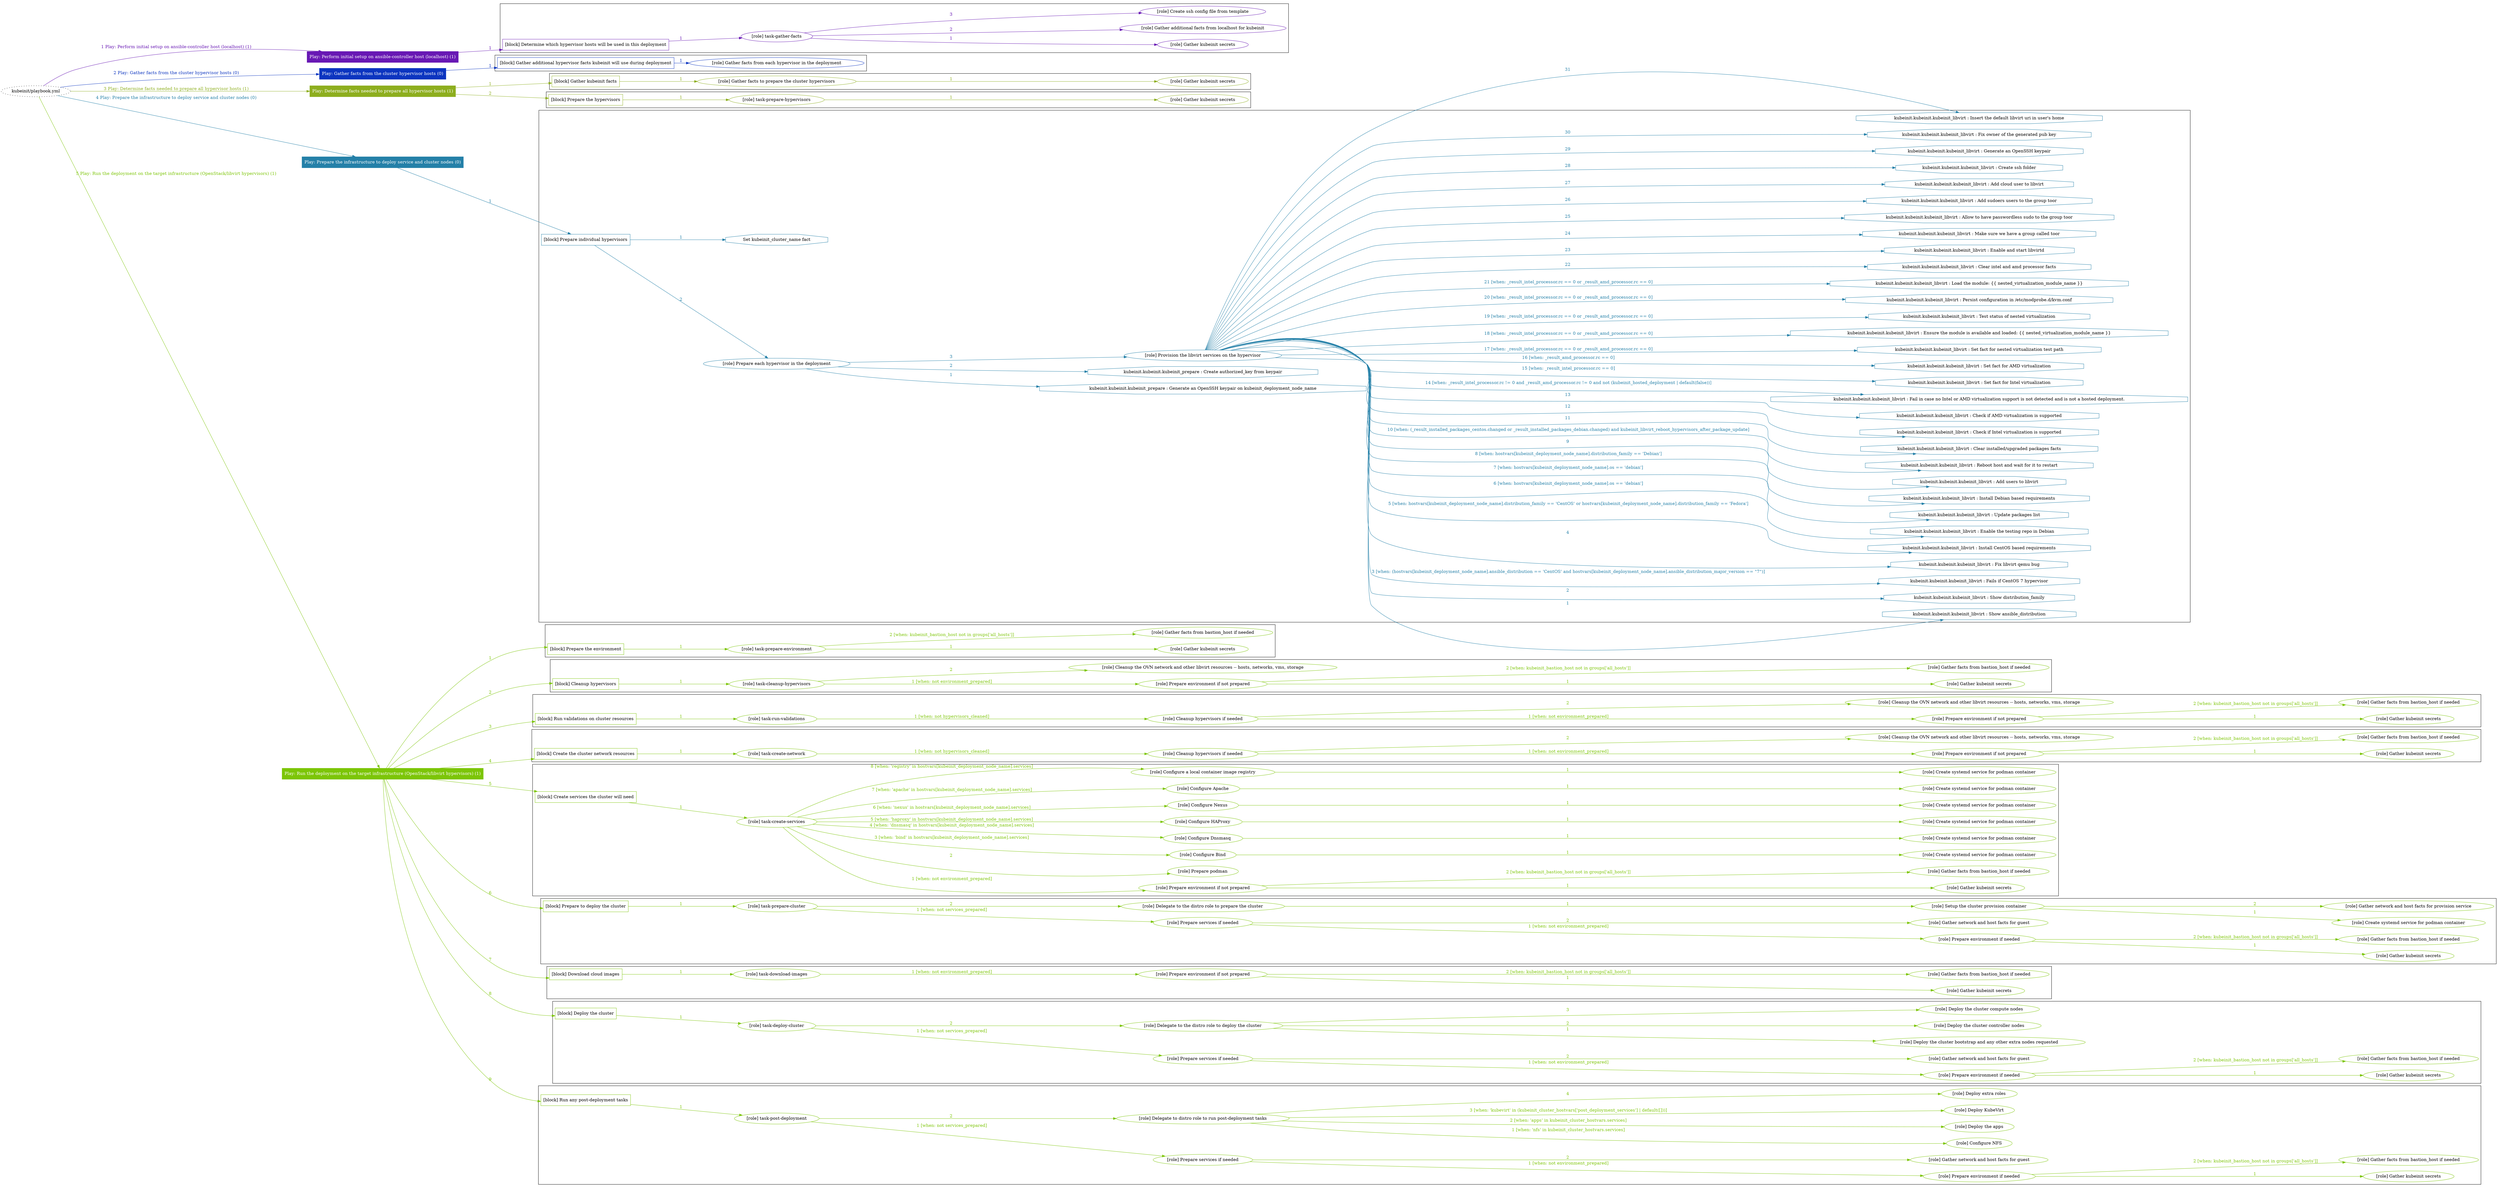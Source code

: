 digraph {
	graph [concentrate=true ordering=in rankdir=LR ratio=fill]
	edge [esep=5 sep=10]
	"kubeinit/playbook.yml" [URL="/home/runner/work/kubeinit/kubeinit/kubeinit/playbook.yml" id=playbook_270dbe91 style=dotted]
	"kubeinit/playbook.yml" -> play_53733803 [label="1 Play: Perform initial setup on ansible-controller host (localhost) (1)" color="#6818b4" fontcolor="#6818b4" id=edge_play_53733803 labeltooltip="1 Play: Perform initial setup on ansible-controller host (localhost) (1)" tooltip="1 Play: Perform initial setup on ansible-controller host (localhost) (1)"]
	subgraph "Play: Perform initial setup on ansible-controller host (localhost) (1)" {
		play_53733803 [label="Play: Perform initial setup on ansible-controller host (localhost) (1)" URL="/home/runner/work/kubeinit/kubeinit/kubeinit/playbook.yml" color="#6818b4" fontcolor="#ffffff" id=play_53733803 shape=box style=filled tooltip=localhost]
		play_53733803 -> block_510a9b8c [label=1 color="#6818b4" fontcolor="#6818b4" id=edge_block_510a9b8c labeltooltip=1 tooltip=1]
		subgraph cluster_block_510a9b8c {
			block_510a9b8c [label="[block] Determine which hypervisor hosts will be used in this deployment" URL="/home/runner/work/kubeinit/kubeinit/kubeinit/playbook.yml" color="#6818b4" id=block_510a9b8c labeltooltip="Determine which hypervisor hosts will be used in this deployment" shape=box tooltip="Determine which hypervisor hosts will be used in this deployment"]
			block_510a9b8c -> role_b8337a68 [label="1 " color="#6818b4" fontcolor="#6818b4" id=edge_role_b8337a68 labeltooltip="1 " tooltip="1 "]
			subgraph "task-gather-facts" {
				role_b8337a68 [label="[role] task-gather-facts" URL="/home/runner/work/kubeinit/kubeinit/kubeinit/playbook.yml" color="#6818b4" id=role_b8337a68 tooltip="task-gather-facts"]
				role_b8337a68 -> role_6dd10eb2 [label="1 " color="#6818b4" fontcolor="#6818b4" id=edge_role_6dd10eb2 labeltooltip="1 " tooltip="1 "]
				subgraph "Gather kubeinit secrets" {
					role_6dd10eb2 [label="[role] Gather kubeinit secrets" URL="/home/runner/.ansible/collections/ansible_collections/kubeinit/kubeinit/roles/kubeinit_prepare/tasks/build_hypervisors_group.yml" color="#6818b4" id=role_6dd10eb2 tooltip="Gather kubeinit secrets"]
				}
				role_b8337a68 -> role_62ca4089 [label="2 " color="#6818b4" fontcolor="#6818b4" id=edge_role_62ca4089 labeltooltip="2 " tooltip="2 "]
				subgraph "Gather additional facts from localhost for kubeinit" {
					role_62ca4089 [label="[role] Gather additional facts from localhost for kubeinit" URL="/home/runner/.ansible/collections/ansible_collections/kubeinit/kubeinit/roles/kubeinit_prepare/tasks/build_hypervisors_group.yml" color="#6818b4" id=role_62ca4089 tooltip="Gather additional facts from localhost for kubeinit"]
				}
				role_b8337a68 -> role_42579622 [label="3 " color="#6818b4" fontcolor="#6818b4" id=edge_role_42579622 labeltooltip="3 " tooltip="3 "]
				subgraph "Create ssh config file from template" {
					role_42579622 [label="[role] Create ssh config file from template" URL="/home/runner/.ansible/collections/ansible_collections/kubeinit/kubeinit/roles/kubeinit_prepare/tasks/build_hypervisors_group.yml" color="#6818b4" id=role_42579622 tooltip="Create ssh config file from template"]
				}
			}
		}
	}
	"kubeinit/playbook.yml" -> play_ef3ef5d7 [label="2 Play: Gather facts from the cluster hypervisor hosts (0)" color="#0c35c0" fontcolor="#0c35c0" id=edge_play_ef3ef5d7 labeltooltip="2 Play: Gather facts from the cluster hypervisor hosts (0)" tooltip="2 Play: Gather facts from the cluster hypervisor hosts (0)"]
	subgraph "Play: Gather facts from the cluster hypervisor hosts (0)" {
		play_ef3ef5d7 [label="Play: Gather facts from the cluster hypervisor hosts (0)" URL="/home/runner/work/kubeinit/kubeinit/kubeinit/playbook.yml" color="#0c35c0" fontcolor="#ffffff" id=play_ef3ef5d7 shape=box style=filled tooltip="Play: Gather facts from the cluster hypervisor hosts (0)"]
		play_ef3ef5d7 -> block_7d5a4b9c [label=1 color="#0c35c0" fontcolor="#0c35c0" id=edge_block_7d5a4b9c labeltooltip=1 tooltip=1]
		subgraph cluster_block_7d5a4b9c {
			block_7d5a4b9c [label="[block] Gather additional hypervisor facts kubeinit will use during deployment" URL="/home/runner/work/kubeinit/kubeinit/kubeinit/playbook.yml" color="#0c35c0" id=block_7d5a4b9c labeltooltip="Gather additional hypervisor facts kubeinit will use during deployment" shape=box tooltip="Gather additional hypervisor facts kubeinit will use during deployment"]
			block_7d5a4b9c -> role_c164f905 [label="1 " color="#0c35c0" fontcolor="#0c35c0" id=edge_role_c164f905 labeltooltip="1 " tooltip="1 "]
			subgraph "Gather facts from each hypervisor in the deployment" {
				role_c164f905 [label="[role] Gather facts from each hypervisor in the deployment" URL="/home/runner/work/kubeinit/kubeinit/kubeinit/playbook.yml" color="#0c35c0" id=role_c164f905 tooltip="Gather facts from each hypervisor in the deployment"]
			}
		}
	}
	"kubeinit/playbook.yml" -> play_8afd46bd [label="3 Play: Determine facts needed to prepare all hypervisor hosts (1)" color="#8dae1e" fontcolor="#8dae1e" id=edge_play_8afd46bd labeltooltip="3 Play: Determine facts needed to prepare all hypervisor hosts (1)" tooltip="3 Play: Determine facts needed to prepare all hypervisor hosts (1)"]
	subgraph "Play: Determine facts needed to prepare all hypervisor hosts (1)" {
		play_8afd46bd [label="Play: Determine facts needed to prepare all hypervisor hosts (1)" URL="/home/runner/work/kubeinit/kubeinit/kubeinit/playbook.yml" color="#8dae1e" fontcolor="#ffffff" id=play_8afd46bd shape=box style=filled tooltip=localhost]
		play_8afd46bd -> block_7ff2bb78 [label=1 color="#8dae1e" fontcolor="#8dae1e" id=edge_block_7ff2bb78 labeltooltip=1 tooltip=1]
		subgraph cluster_block_7ff2bb78 {
			block_7ff2bb78 [label="[block] Gather kubeinit facts" URL="/home/runner/work/kubeinit/kubeinit/kubeinit/playbook.yml" color="#8dae1e" id=block_7ff2bb78 labeltooltip="Gather kubeinit facts" shape=box tooltip="Gather kubeinit facts"]
			block_7ff2bb78 -> role_d331d6b3 [label="1 " color="#8dae1e" fontcolor="#8dae1e" id=edge_role_d331d6b3 labeltooltip="1 " tooltip="1 "]
			subgraph "Gather facts to prepare the cluster hypervisors" {
				role_d331d6b3 [label="[role] Gather facts to prepare the cluster hypervisors" URL="/home/runner/work/kubeinit/kubeinit/kubeinit/playbook.yml" color="#8dae1e" id=role_d331d6b3 tooltip="Gather facts to prepare the cluster hypervisors"]
				role_d331d6b3 -> role_52c9fbf6 [label="1 " color="#8dae1e" fontcolor="#8dae1e" id=edge_role_52c9fbf6 labeltooltip="1 " tooltip="1 "]
				subgraph "Gather kubeinit secrets" {
					role_52c9fbf6 [label="[role] Gather kubeinit secrets" URL="/home/runner/.ansible/collections/ansible_collections/kubeinit/kubeinit/roles/kubeinit_prepare/tasks/gather_kubeinit_facts.yml" color="#8dae1e" id=role_52c9fbf6 tooltip="Gather kubeinit secrets"]
				}
			}
		}
		play_8afd46bd -> block_9a624f30 [label=2 color="#8dae1e" fontcolor="#8dae1e" id=edge_block_9a624f30 labeltooltip=2 tooltip=2]
		subgraph cluster_block_9a624f30 {
			block_9a624f30 [label="[block] Prepare the hypervisors" URL="/home/runner/work/kubeinit/kubeinit/kubeinit/playbook.yml" color="#8dae1e" id=block_9a624f30 labeltooltip="Prepare the hypervisors" shape=box tooltip="Prepare the hypervisors"]
			block_9a624f30 -> role_e3126fc0 [label="1 " color="#8dae1e" fontcolor="#8dae1e" id=edge_role_e3126fc0 labeltooltip="1 " tooltip="1 "]
			subgraph "task-prepare-hypervisors" {
				role_e3126fc0 [label="[role] task-prepare-hypervisors" URL="/home/runner/work/kubeinit/kubeinit/kubeinit/playbook.yml" color="#8dae1e" id=role_e3126fc0 tooltip="task-prepare-hypervisors"]
				role_e3126fc0 -> role_2beb575d [label="1 " color="#8dae1e" fontcolor="#8dae1e" id=edge_role_2beb575d labeltooltip="1 " tooltip="1 "]
				subgraph "Gather kubeinit secrets" {
					role_2beb575d [label="[role] Gather kubeinit secrets" URL="/home/runner/.ansible/collections/ansible_collections/kubeinit/kubeinit/roles/kubeinit_prepare/tasks/gather_kubeinit_facts.yml" color="#8dae1e" id=role_2beb575d tooltip="Gather kubeinit secrets"]
				}
			}
		}
	}
	"kubeinit/playbook.yml" -> play_50d27805 [label="4 Play: Prepare the infrastructure to deploy service and cluster nodes (0)" color="#2480a8" fontcolor="#2480a8" id=edge_play_50d27805 labeltooltip="4 Play: Prepare the infrastructure to deploy service and cluster nodes (0)" tooltip="4 Play: Prepare the infrastructure to deploy service and cluster nodes (0)"]
	subgraph "Play: Prepare the infrastructure to deploy service and cluster nodes (0)" {
		play_50d27805 [label="Play: Prepare the infrastructure to deploy service and cluster nodes (0)" URL="/home/runner/work/kubeinit/kubeinit/kubeinit/playbook.yml" color="#2480a8" fontcolor="#ffffff" id=play_50d27805 shape=box style=filled tooltip="Play: Prepare the infrastructure to deploy service and cluster nodes (0)"]
		play_50d27805 -> block_49435429 [label=1 color="#2480a8" fontcolor="#2480a8" id=edge_block_49435429 labeltooltip=1 tooltip=1]
		subgraph cluster_block_49435429 {
			block_49435429 [label="[block] Prepare individual hypervisors" URL="/home/runner/work/kubeinit/kubeinit/kubeinit/playbook.yml" color="#2480a8" id=block_49435429 labeltooltip="Prepare individual hypervisors" shape=box tooltip="Prepare individual hypervisors"]
			block_49435429 -> role_c3fa2e60 [label="2 " color="#2480a8" fontcolor="#2480a8" id=edge_role_c3fa2e60 labeltooltip="2 " tooltip="2 "]
			subgraph "Prepare each hypervisor in the deployment" {
				role_c3fa2e60 [label="[role] Prepare each hypervisor in the deployment" URL="/home/runner/work/kubeinit/kubeinit/kubeinit/playbook.yml" color="#2480a8" id=role_c3fa2e60 tooltip="Prepare each hypervisor in the deployment"]
				task_912c9231 [label="kubeinit.kubeinit.kubeinit_prepare : Generate an OpenSSH keypair on kubeinit_deployment_node_name" URL="/home/runner/.ansible/collections/ansible_collections/kubeinit/kubeinit/roles/kubeinit_prepare/tasks/prepare_hypervisor.yml" color="#2480a8" id=task_912c9231 shape=octagon tooltip="kubeinit.kubeinit.kubeinit_prepare : Generate an OpenSSH keypair on kubeinit_deployment_node_name"]
				role_c3fa2e60 -> task_912c9231 [label="1 " color="#2480a8" fontcolor="#2480a8" id=edge_task_912c9231 labeltooltip="1 " tooltip="1 "]
				task_d99f9bfb [label="kubeinit.kubeinit.kubeinit_prepare : Create authorized_key from keypair" URL="/home/runner/.ansible/collections/ansible_collections/kubeinit/kubeinit/roles/kubeinit_prepare/tasks/prepare_hypervisor.yml" color="#2480a8" id=task_d99f9bfb shape=octagon tooltip="kubeinit.kubeinit.kubeinit_prepare : Create authorized_key from keypair"]
				role_c3fa2e60 -> task_d99f9bfb [label="2 " color="#2480a8" fontcolor="#2480a8" id=edge_task_d99f9bfb labeltooltip="2 " tooltip="2 "]
				role_c3fa2e60 -> role_16c15b16 [label="3 " color="#2480a8" fontcolor="#2480a8" id=edge_role_16c15b16 labeltooltip="3 " tooltip="3 "]
				subgraph "Provision the libvirt services on the hypervisor" {
					role_16c15b16 [label="[role] Provision the libvirt services on the hypervisor" URL="/home/runner/.ansible/collections/ansible_collections/kubeinit/kubeinit/roles/kubeinit_prepare/tasks/prepare_hypervisor.yml" color="#2480a8" id=role_16c15b16 tooltip="Provision the libvirt services on the hypervisor"]
					task_fa2d7769 [label="kubeinit.kubeinit.kubeinit_libvirt : Show ansible_distribution" URL="/home/runner/.ansible/collections/ansible_collections/kubeinit/kubeinit/roles/kubeinit_libvirt/tasks/main.yml" color="#2480a8" id=task_fa2d7769 shape=octagon tooltip="kubeinit.kubeinit.kubeinit_libvirt : Show ansible_distribution"]
					role_16c15b16 -> task_fa2d7769 [label="1 " color="#2480a8" fontcolor="#2480a8" id=edge_task_fa2d7769 labeltooltip="1 " tooltip="1 "]
					task_adc3952b [label="kubeinit.kubeinit.kubeinit_libvirt : Show distribution_family" URL="/home/runner/.ansible/collections/ansible_collections/kubeinit/kubeinit/roles/kubeinit_libvirt/tasks/main.yml" color="#2480a8" id=task_adc3952b shape=octagon tooltip="kubeinit.kubeinit.kubeinit_libvirt : Show distribution_family"]
					role_16c15b16 -> task_adc3952b [label="2 " color="#2480a8" fontcolor="#2480a8" id=edge_task_adc3952b labeltooltip="2 " tooltip="2 "]
					task_468aba3a [label="kubeinit.kubeinit.kubeinit_libvirt : Fails if CentOS 7 hypervisor" URL="/home/runner/.ansible/collections/ansible_collections/kubeinit/kubeinit/roles/kubeinit_libvirt/tasks/main.yml" color="#2480a8" id=task_468aba3a shape=octagon tooltip="kubeinit.kubeinit.kubeinit_libvirt : Fails if CentOS 7 hypervisor"]
					role_16c15b16 -> task_468aba3a [label="3 [when: (hostvars[kubeinit_deployment_node_name].ansible_distribution == 'CentOS' and hostvars[kubeinit_deployment_node_name].ansible_distribution_major_version == \"7\")]" color="#2480a8" fontcolor="#2480a8" id=edge_task_468aba3a labeltooltip="3 [when: (hostvars[kubeinit_deployment_node_name].ansible_distribution == 'CentOS' and hostvars[kubeinit_deployment_node_name].ansible_distribution_major_version == \"7\")]" tooltip="3 [when: (hostvars[kubeinit_deployment_node_name].ansible_distribution == 'CentOS' and hostvars[kubeinit_deployment_node_name].ansible_distribution_major_version == \"7\")]"]
					task_9910f54e [label="kubeinit.kubeinit.kubeinit_libvirt : Fix libvirt qemu bug" URL="/home/runner/.ansible/collections/ansible_collections/kubeinit/kubeinit/roles/kubeinit_libvirt/tasks/main.yml" color="#2480a8" id=task_9910f54e shape=octagon tooltip="kubeinit.kubeinit.kubeinit_libvirt : Fix libvirt qemu bug"]
					role_16c15b16 -> task_9910f54e [label="4 " color="#2480a8" fontcolor="#2480a8" id=edge_task_9910f54e labeltooltip="4 " tooltip="4 "]
					task_24d8ccdc [label="kubeinit.kubeinit.kubeinit_libvirt : Install CentOS based requirements" URL="/home/runner/.ansible/collections/ansible_collections/kubeinit/kubeinit/roles/kubeinit_libvirt/tasks/main.yml" color="#2480a8" id=task_24d8ccdc shape=octagon tooltip="kubeinit.kubeinit.kubeinit_libvirt : Install CentOS based requirements"]
					role_16c15b16 -> task_24d8ccdc [label="5 [when: hostvars[kubeinit_deployment_node_name].distribution_family == 'CentOS' or hostvars[kubeinit_deployment_node_name].distribution_family == 'Fedora']" color="#2480a8" fontcolor="#2480a8" id=edge_task_24d8ccdc labeltooltip="5 [when: hostvars[kubeinit_deployment_node_name].distribution_family == 'CentOS' or hostvars[kubeinit_deployment_node_name].distribution_family == 'Fedora']" tooltip="5 [when: hostvars[kubeinit_deployment_node_name].distribution_family == 'CentOS' or hostvars[kubeinit_deployment_node_name].distribution_family == 'Fedora']"]
					task_ed676212 [label="kubeinit.kubeinit.kubeinit_libvirt : Enable the testing repo in Debian" URL="/home/runner/.ansible/collections/ansible_collections/kubeinit/kubeinit/roles/kubeinit_libvirt/tasks/main.yml" color="#2480a8" id=task_ed676212 shape=octagon tooltip="kubeinit.kubeinit.kubeinit_libvirt : Enable the testing repo in Debian"]
					role_16c15b16 -> task_ed676212 [label="6 [when: hostvars[kubeinit_deployment_node_name].os == 'debian']" color="#2480a8" fontcolor="#2480a8" id=edge_task_ed676212 labeltooltip="6 [when: hostvars[kubeinit_deployment_node_name].os == 'debian']" tooltip="6 [when: hostvars[kubeinit_deployment_node_name].os == 'debian']"]
					task_4a359ef7 [label="kubeinit.kubeinit.kubeinit_libvirt : Update packages list" URL="/home/runner/.ansible/collections/ansible_collections/kubeinit/kubeinit/roles/kubeinit_libvirt/tasks/main.yml" color="#2480a8" id=task_4a359ef7 shape=octagon tooltip="kubeinit.kubeinit.kubeinit_libvirt : Update packages list"]
					role_16c15b16 -> task_4a359ef7 [label="7 [when: hostvars[kubeinit_deployment_node_name].os == 'debian']" color="#2480a8" fontcolor="#2480a8" id=edge_task_4a359ef7 labeltooltip="7 [when: hostvars[kubeinit_deployment_node_name].os == 'debian']" tooltip="7 [when: hostvars[kubeinit_deployment_node_name].os == 'debian']"]
					task_f810761f [label="kubeinit.kubeinit.kubeinit_libvirt : Install Debian based requirements" URL="/home/runner/.ansible/collections/ansible_collections/kubeinit/kubeinit/roles/kubeinit_libvirt/tasks/main.yml" color="#2480a8" id=task_f810761f shape=octagon tooltip="kubeinit.kubeinit.kubeinit_libvirt : Install Debian based requirements"]
					role_16c15b16 -> task_f810761f [label="8 [when: hostvars[kubeinit_deployment_node_name].distribution_family == 'Debian']" color="#2480a8" fontcolor="#2480a8" id=edge_task_f810761f labeltooltip="8 [when: hostvars[kubeinit_deployment_node_name].distribution_family == 'Debian']" tooltip="8 [when: hostvars[kubeinit_deployment_node_name].distribution_family == 'Debian']"]
					task_6234fcdb [label="kubeinit.kubeinit.kubeinit_libvirt : Add users to libvirt" URL="/home/runner/.ansible/collections/ansible_collections/kubeinit/kubeinit/roles/kubeinit_libvirt/tasks/main.yml" color="#2480a8" id=task_6234fcdb shape=octagon tooltip="kubeinit.kubeinit.kubeinit_libvirt : Add users to libvirt"]
					role_16c15b16 -> task_6234fcdb [label="9 " color="#2480a8" fontcolor="#2480a8" id=edge_task_6234fcdb labeltooltip="9 " tooltip="9 "]
					task_76637382 [label="kubeinit.kubeinit.kubeinit_libvirt : Reboot host and wait for it to restart" URL="/home/runner/.ansible/collections/ansible_collections/kubeinit/kubeinit/roles/kubeinit_libvirt/tasks/main.yml" color="#2480a8" id=task_76637382 shape=octagon tooltip="kubeinit.kubeinit.kubeinit_libvirt : Reboot host and wait for it to restart"]
					role_16c15b16 -> task_76637382 [label="10 [when: (_result_installed_packages_centos.changed or _result_installed_packages_debian.changed) and kubeinit_libvirt_reboot_hypervisors_after_package_update]" color="#2480a8" fontcolor="#2480a8" id=edge_task_76637382 labeltooltip="10 [when: (_result_installed_packages_centos.changed or _result_installed_packages_debian.changed) and kubeinit_libvirt_reboot_hypervisors_after_package_update]" tooltip="10 [when: (_result_installed_packages_centos.changed or _result_installed_packages_debian.changed) and kubeinit_libvirt_reboot_hypervisors_after_package_update]"]
					task_ffbd72f7 [label="kubeinit.kubeinit.kubeinit_libvirt : Clear installed/upgraded packages facts" URL="/home/runner/.ansible/collections/ansible_collections/kubeinit/kubeinit/roles/kubeinit_libvirt/tasks/main.yml" color="#2480a8" id=task_ffbd72f7 shape=octagon tooltip="kubeinit.kubeinit.kubeinit_libvirt : Clear installed/upgraded packages facts"]
					role_16c15b16 -> task_ffbd72f7 [label="11 " color="#2480a8" fontcolor="#2480a8" id=edge_task_ffbd72f7 labeltooltip="11 " tooltip="11 "]
					task_cdb2a2a6 [label="kubeinit.kubeinit.kubeinit_libvirt : Check if Intel virtualization is supported" URL="/home/runner/.ansible/collections/ansible_collections/kubeinit/kubeinit/roles/kubeinit_libvirt/tasks/main.yml" color="#2480a8" id=task_cdb2a2a6 shape=octagon tooltip="kubeinit.kubeinit.kubeinit_libvirt : Check if Intel virtualization is supported"]
					role_16c15b16 -> task_cdb2a2a6 [label="12 " color="#2480a8" fontcolor="#2480a8" id=edge_task_cdb2a2a6 labeltooltip="12 " tooltip="12 "]
					task_77788fc0 [label="kubeinit.kubeinit.kubeinit_libvirt : Check if AMD virtualization is supported" URL="/home/runner/.ansible/collections/ansible_collections/kubeinit/kubeinit/roles/kubeinit_libvirt/tasks/main.yml" color="#2480a8" id=task_77788fc0 shape=octagon tooltip="kubeinit.kubeinit.kubeinit_libvirt : Check if AMD virtualization is supported"]
					role_16c15b16 -> task_77788fc0 [label="13 " color="#2480a8" fontcolor="#2480a8" id=edge_task_77788fc0 labeltooltip="13 " tooltip="13 "]
					task_d89db622 [label="kubeinit.kubeinit.kubeinit_libvirt : Fail in case no Intel or AMD virtualization support is not detected and is not a hosted deployment." URL="/home/runner/.ansible/collections/ansible_collections/kubeinit/kubeinit/roles/kubeinit_libvirt/tasks/main.yml" color="#2480a8" id=task_d89db622 shape=octagon tooltip="kubeinit.kubeinit.kubeinit_libvirt : Fail in case no Intel or AMD virtualization support is not detected and is not a hosted deployment."]
					role_16c15b16 -> task_d89db622 [label="14 [when: _result_intel_processor.rc != 0 and _result_amd_processor.rc != 0 and not (kubeinit_hosted_deployment | default(false))]" color="#2480a8" fontcolor="#2480a8" id=edge_task_d89db622 labeltooltip="14 [when: _result_intel_processor.rc != 0 and _result_amd_processor.rc != 0 and not (kubeinit_hosted_deployment | default(false))]" tooltip="14 [when: _result_intel_processor.rc != 0 and _result_amd_processor.rc != 0 and not (kubeinit_hosted_deployment | default(false))]"]
					task_a1a028e0 [label="kubeinit.kubeinit.kubeinit_libvirt : Set fact for Intel virtualization" URL="/home/runner/.ansible/collections/ansible_collections/kubeinit/kubeinit/roles/kubeinit_libvirt/tasks/main.yml" color="#2480a8" id=task_a1a028e0 shape=octagon tooltip="kubeinit.kubeinit.kubeinit_libvirt : Set fact for Intel virtualization"]
					role_16c15b16 -> task_a1a028e0 [label="15 [when: _result_intel_processor.rc == 0]" color="#2480a8" fontcolor="#2480a8" id=edge_task_a1a028e0 labeltooltip="15 [when: _result_intel_processor.rc == 0]" tooltip="15 [when: _result_intel_processor.rc == 0]"]
					task_6f35e60b [label="kubeinit.kubeinit.kubeinit_libvirt : Set fact for AMD virtualization" URL="/home/runner/.ansible/collections/ansible_collections/kubeinit/kubeinit/roles/kubeinit_libvirt/tasks/main.yml" color="#2480a8" id=task_6f35e60b shape=octagon tooltip="kubeinit.kubeinit.kubeinit_libvirt : Set fact for AMD virtualization"]
					role_16c15b16 -> task_6f35e60b [label="16 [when: _result_amd_processor.rc == 0]" color="#2480a8" fontcolor="#2480a8" id=edge_task_6f35e60b labeltooltip="16 [when: _result_amd_processor.rc == 0]" tooltip="16 [when: _result_amd_processor.rc == 0]"]
					task_40d89449 [label="kubeinit.kubeinit.kubeinit_libvirt : Set fact for nested virtualization test path" URL="/home/runner/.ansible/collections/ansible_collections/kubeinit/kubeinit/roles/kubeinit_libvirt/tasks/main.yml" color="#2480a8" id=task_40d89449 shape=octagon tooltip="kubeinit.kubeinit.kubeinit_libvirt : Set fact for nested virtualization test path"]
					role_16c15b16 -> task_40d89449 [label="17 [when: _result_intel_processor.rc == 0 or _result_amd_processor.rc == 0]" color="#2480a8" fontcolor="#2480a8" id=edge_task_40d89449 labeltooltip="17 [when: _result_intel_processor.rc == 0 or _result_amd_processor.rc == 0]" tooltip="17 [when: _result_intel_processor.rc == 0 or _result_amd_processor.rc == 0]"]
					task_53ae10c4 [label="kubeinit.kubeinit.kubeinit_libvirt : Ensure the module is available and loaded: {{ nested_virtualization_module_name }}" URL="/home/runner/.ansible/collections/ansible_collections/kubeinit/kubeinit/roles/kubeinit_libvirt/tasks/main.yml" color="#2480a8" id=task_53ae10c4 shape=octagon tooltip="kubeinit.kubeinit.kubeinit_libvirt : Ensure the module is available and loaded: {{ nested_virtualization_module_name }}"]
					role_16c15b16 -> task_53ae10c4 [label="18 [when: _result_intel_processor.rc == 0 or _result_amd_processor.rc == 0]" color="#2480a8" fontcolor="#2480a8" id=edge_task_53ae10c4 labeltooltip="18 [when: _result_intel_processor.rc == 0 or _result_amd_processor.rc == 0]" tooltip="18 [when: _result_intel_processor.rc == 0 or _result_amd_processor.rc == 0]"]
					task_524514e4 [label="kubeinit.kubeinit.kubeinit_libvirt : Test status of nested virtualization" URL="/home/runner/.ansible/collections/ansible_collections/kubeinit/kubeinit/roles/kubeinit_libvirt/tasks/main.yml" color="#2480a8" id=task_524514e4 shape=octagon tooltip="kubeinit.kubeinit.kubeinit_libvirt : Test status of nested virtualization"]
					role_16c15b16 -> task_524514e4 [label="19 [when: _result_intel_processor.rc == 0 or _result_amd_processor.rc == 0]" color="#2480a8" fontcolor="#2480a8" id=edge_task_524514e4 labeltooltip="19 [when: _result_intel_processor.rc == 0 or _result_amd_processor.rc == 0]" tooltip="19 [when: _result_intel_processor.rc == 0 or _result_amd_processor.rc == 0]"]
					task_cfc93657 [label="kubeinit.kubeinit.kubeinit_libvirt : Persist configuration in /etc/modprobe.d/kvm.conf" URL="/home/runner/.ansible/collections/ansible_collections/kubeinit/kubeinit/roles/kubeinit_libvirt/tasks/main.yml" color="#2480a8" id=task_cfc93657 shape=octagon tooltip="kubeinit.kubeinit.kubeinit_libvirt : Persist configuration in /etc/modprobe.d/kvm.conf"]
					role_16c15b16 -> task_cfc93657 [label="20 [when: _result_intel_processor.rc == 0 or _result_amd_processor.rc == 0]" color="#2480a8" fontcolor="#2480a8" id=edge_task_cfc93657 labeltooltip="20 [when: _result_intel_processor.rc == 0 or _result_amd_processor.rc == 0]" tooltip="20 [when: _result_intel_processor.rc == 0 or _result_amd_processor.rc == 0]"]
					task_c85f162a [label="kubeinit.kubeinit.kubeinit_libvirt : Load the module: {{ nested_virtualization_module_name }}" URL="/home/runner/.ansible/collections/ansible_collections/kubeinit/kubeinit/roles/kubeinit_libvirt/tasks/main.yml" color="#2480a8" id=task_c85f162a shape=octagon tooltip="kubeinit.kubeinit.kubeinit_libvirt : Load the module: {{ nested_virtualization_module_name }}"]
					role_16c15b16 -> task_c85f162a [label="21 [when: _result_intel_processor.rc == 0 or _result_amd_processor.rc == 0]" color="#2480a8" fontcolor="#2480a8" id=edge_task_c85f162a labeltooltip="21 [when: _result_intel_processor.rc == 0 or _result_amd_processor.rc == 0]" tooltip="21 [when: _result_intel_processor.rc == 0 or _result_amd_processor.rc == 0]"]
					task_2245273d [label="kubeinit.kubeinit.kubeinit_libvirt : Clear intel and amd processor facts" URL="/home/runner/.ansible/collections/ansible_collections/kubeinit/kubeinit/roles/kubeinit_libvirt/tasks/main.yml" color="#2480a8" id=task_2245273d shape=octagon tooltip="kubeinit.kubeinit.kubeinit_libvirt : Clear intel and amd processor facts"]
					role_16c15b16 -> task_2245273d [label="22 " color="#2480a8" fontcolor="#2480a8" id=edge_task_2245273d labeltooltip="22 " tooltip="22 "]
					task_e8638c9d [label="kubeinit.kubeinit.kubeinit_libvirt : Enable and start libvirtd" URL="/home/runner/.ansible/collections/ansible_collections/kubeinit/kubeinit/roles/kubeinit_libvirt/tasks/main.yml" color="#2480a8" id=task_e8638c9d shape=octagon tooltip="kubeinit.kubeinit.kubeinit_libvirt : Enable and start libvirtd"]
					role_16c15b16 -> task_e8638c9d [label="23 " color="#2480a8" fontcolor="#2480a8" id=edge_task_e8638c9d labeltooltip="23 " tooltip="23 "]
					task_7c307bb4 [label="kubeinit.kubeinit.kubeinit_libvirt : Make sure we have a group called toor" URL="/home/runner/.ansible/collections/ansible_collections/kubeinit/kubeinit/roles/kubeinit_libvirt/tasks/60_create_cloud_user.yml" color="#2480a8" id=task_7c307bb4 shape=octagon tooltip="kubeinit.kubeinit.kubeinit_libvirt : Make sure we have a group called toor"]
					role_16c15b16 -> task_7c307bb4 [label="24 " color="#2480a8" fontcolor="#2480a8" id=edge_task_7c307bb4 labeltooltip="24 " tooltip="24 "]
					task_71fe91b3 [label="kubeinit.kubeinit.kubeinit_libvirt : Allow to have passwordless sudo to the group toor" URL="/home/runner/.ansible/collections/ansible_collections/kubeinit/kubeinit/roles/kubeinit_libvirt/tasks/60_create_cloud_user.yml" color="#2480a8" id=task_71fe91b3 shape=octagon tooltip="kubeinit.kubeinit.kubeinit_libvirt : Allow to have passwordless sudo to the group toor"]
					role_16c15b16 -> task_71fe91b3 [label="25 " color="#2480a8" fontcolor="#2480a8" id=edge_task_71fe91b3 labeltooltip="25 " tooltip="25 "]
					task_2a661a99 [label="kubeinit.kubeinit.kubeinit_libvirt : Add sudoers users to the group toor" URL="/home/runner/.ansible/collections/ansible_collections/kubeinit/kubeinit/roles/kubeinit_libvirt/tasks/60_create_cloud_user.yml" color="#2480a8" id=task_2a661a99 shape=octagon tooltip="kubeinit.kubeinit.kubeinit_libvirt : Add sudoers users to the group toor"]
					role_16c15b16 -> task_2a661a99 [label="26 " color="#2480a8" fontcolor="#2480a8" id=edge_task_2a661a99 labeltooltip="26 " tooltip="26 "]
					task_4c3eb645 [label="kubeinit.kubeinit.kubeinit_libvirt : Add cloud user to libvirt" URL="/home/runner/.ansible/collections/ansible_collections/kubeinit/kubeinit/roles/kubeinit_libvirt/tasks/60_create_cloud_user.yml" color="#2480a8" id=task_4c3eb645 shape=octagon tooltip="kubeinit.kubeinit.kubeinit_libvirt : Add cloud user to libvirt"]
					role_16c15b16 -> task_4c3eb645 [label="27 " color="#2480a8" fontcolor="#2480a8" id=edge_task_4c3eb645 labeltooltip="27 " tooltip="27 "]
					task_719ca641 [label="kubeinit.kubeinit.kubeinit_libvirt : Create ssh folder" URL="/home/runner/.ansible/collections/ansible_collections/kubeinit/kubeinit/roles/kubeinit_libvirt/tasks/60_create_cloud_user.yml" color="#2480a8" id=task_719ca641 shape=octagon tooltip="kubeinit.kubeinit.kubeinit_libvirt : Create ssh folder"]
					role_16c15b16 -> task_719ca641 [label="28 " color="#2480a8" fontcolor="#2480a8" id=edge_task_719ca641 labeltooltip="28 " tooltip="28 "]
					task_63b3d723 [label="kubeinit.kubeinit.kubeinit_libvirt : Generate an OpenSSH keypair" URL="/home/runner/.ansible/collections/ansible_collections/kubeinit/kubeinit/roles/kubeinit_libvirt/tasks/60_create_cloud_user.yml" color="#2480a8" id=task_63b3d723 shape=octagon tooltip="kubeinit.kubeinit.kubeinit_libvirt : Generate an OpenSSH keypair"]
					role_16c15b16 -> task_63b3d723 [label="29 " color="#2480a8" fontcolor="#2480a8" id=edge_task_63b3d723 labeltooltip="29 " tooltip="29 "]
					task_1e37a2d8 [label="kubeinit.kubeinit.kubeinit_libvirt : Fix owner of the generated pub key" URL="/home/runner/.ansible/collections/ansible_collections/kubeinit/kubeinit/roles/kubeinit_libvirt/tasks/60_create_cloud_user.yml" color="#2480a8" id=task_1e37a2d8 shape=octagon tooltip="kubeinit.kubeinit.kubeinit_libvirt : Fix owner of the generated pub key"]
					role_16c15b16 -> task_1e37a2d8 [label="30 " color="#2480a8" fontcolor="#2480a8" id=edge_task_1e37a2d8 labeltooltip="30 " tooltip="30 "]
					task_0510d419 [label="kubeinit.kubeinit.kubeinit_libvirt : Insert the default libvirt uri in user's home" URL="/home/runner/.ansible/collections/ansible_collections/kubeinit/kubeinit/roles/kubeinit_libvirt/tasks/60_create_cloud_user.yml" color="#2480a8" id=task_0510d419 shape=octagon tooltip="kubeinit.kubeinit.kubeinit_libvirt : Insert the default libvirt uri in user's home"]
					role_16c15b16 -> task_0510d419 [label="31 " color="#2480a8" fontcolor="#2480a8" id=edge_task_0510d419 labeltooltip="31 " tooltip="31 "]
				}
			}
			task_6e7a006b [label="Set kubeinit_cluster_name fact" URL="/home/runner/work/kubeinit/kubeinit/kubeinit/playbook.yml" color="#2480a8" id=task_6e7a006b shape=octagon tooltip="Set kubeinit_cluster_name fact"]
			block_49435429 -> task_6e7a006b [label="1 " color="#2480a8" fontcolor="#2480a8" id=edge_task_6e7a006b labeltooltip="1 " tooltip="1 "]
		}
	}
	"kubeinit/playbook.yml" -> play_5d792eaa [label="5 Play: Run the deployment on the target infrastructure (OpenStack/libvirt hypervisors) (1)" color="#7cc507" fontcolor="#7cc507" id=edge_play_5d792eaa labeltooltip="5 Play: Run the deployment on the target infrastructure (OpenStack/libvirt hypervisors) (1)" tooltip="5 Play: Run the deployment on the target infrastructure (OpenStack/libvirt hypervisors) (1)"]
	subgraph "Play: Run the deployment on the target infrastructure (OpenStack/libvirt hypervisors) (1)" {
		play_5d792eaa [label="Play: Run the deployment on the target infrastructure (OpenStack/libvirt hypervisors) (1)" URL="/home/runner/work/kubeinit/kubeinit/kubeinit/playbook.yml" color="#7cc507" fontcolor="#ffffff" id=play_5d792eaa shape=box style=filled tooltip=localhost]
		play_5d792eaa -> block_fb1a0cd9 [label=1 color="#7cc507" fontcolor="#7cc507" id=edge_block_fb1a0cd9 labeltooltip=1 tooltip=1]
		subgraph cluster_block_fb1a0cd9 {
			block_fb1a0cd9 [label="[block] Prepare the environment" URL="/home/runner/work/kubeinit/kubeinit/kubeinit/playbook.yml" color="#7cc507" id=block_fb1a0cd9 labeltooltip="Prepare the environment" shape=box tooltip="Prepare the environment"]
			block_fb1a0cd9 -> role_d7b3d4fb [label="1 " color="#7cc507" fontcolor="#7cc507" id=edge_role_d7b3d4fb labeltooltip="1 " tooltip="1 "]
			subgraph "task-prepare-environment" {
				role_d7b3d4fb [label="[role] task-prepare-environment" URL="/home/runner/work/kubeinit/kubeinit/kubeinit/playbook.yml" color="#7cc507" id=role_d7b3d4fb tooltip="task-prepare-environment"]
				role_d7b3d4fb -> role_21d61ce8 [label="1 " color="#7cc507" fontcolor="#7cc507" id=edge_role_21d61ce8 labeltooltip="1 " tooltip="1 "]
				subgraph "Gather kubeinit secrets" {
					role_21d61ce8 [label="[role] Gather kubeinit secrets" URL="/home/runner/.ansible/collections/ansible_collections/kubeinit/kubeinit/roles/kubeinit_prepare/tasks/gather_kubeinit_facts.yml" color="#7cc507" id=role_21d61ce8 tooltip="Gather kubeinit secrets"]
				}
				role_d7b3d4fb -> role_fced0593 [label="2 [when: kubeinit_bastion_host not in groups['all_hosts']]" color="#7cc507" fontcolor="#7cc507" id=edge_role_fced0593 labeltooltip="2 [when: kubeinit_bastion_host not in groups['all_hosts']]" tooltip="2 [when: kubeinit_bastion_host not in groups['all_hosts']]"]
				subgraph "Gather facts from bastion_host if needed" {
					role_fced0593 [label="[role] Gather facts from bastion_host if needed" URL="/home/runner/.ansible/collections/ansible_collections/kubeinit/kubeinit/roles/kubeinit_prepare/tasks/main.yml" color="#7cc507" id=role_fced0593 tooltip="Gather facts from bastion_host if needed"]
				}
			}
		}
		play_5d792eaa -> block_d2747a40 [label=2 color="#7cc507" fontcolor="#7cc507" id=edge_block_d2747a40 labeltooltip=2 tooltip=2]
		subgraph cluster_block_d2747a40 {
			block_d2747a40 [label="[block] Cleanup hypervisors" URL="/home/runner/work/kubeinit/kubeinit/kubeinit/playbook.yml" color="#7cc507" id=block_d2747a40 labeltooltip="Cleanup hypervisors" shape=box tooltip="Cleanup hypervisors"]
			block_d2747a40 -> role_be8ded90 [label="1 " color="#7cc507" fontcolor="#7cc507" id=edge_role_be8ded90 labeltooltip="1 " tooltip="1 "]
			subgraph "task-cleanup-hypervisors" {
				role_be8ded90 [label="[role] task-cleanup-hypervisors" URL="/home/runner/work/kubeinit/kubeinit/kubeinit/playbook.yml" color="#7cc507" id=role_be8ded90 tooltip="task-cleanup-hypervisors"]
				role_be8ded90 -> role_8d2e766a [label="1 [when: not environment_prepared]" color="#7cc507" fontcolor="#7cc507" id=edge_role_8d2e766a labeltooltip="1 [when: not environment_prepared]" tooltip="1 [when: not environment_prepared]"]
				subgraph "Prepare environment if not prepared" {
					role_8d2e766a [label="[role] Prepare environment if not prepared" URL="/home/runner/.ansible/collections/ansible_collections/kubeinit/kubeinit/roles/kubeinit_libvirt/tasks/cleanup_hypervisors.yml" color="#7cc507" id=role_8d2e766a tooltip="Prepare environment if not prepared"]
					role_8d2e766a -> role_e0e5f24e [label="1 " color="#7cc507" fontcolor="#7cc507" id=edge_role_e0e5f24e labeltooltip="1 " tooltip="1 "]
					subgraph "Gather kubeinit secrets" {
						role_e0e5f24e [label="[role] Gather kubeinit secrets" URL="/home/runner/.ansible/collections/ansible_collections/kubeinit/kubeinit/roles/kubeinit_prepare/tasks/gather_kubeinit_facts.yml" color="#7cc507" id=role_e0e5f24e tooltip="Gather kubeinit secrets"]
					}
					role_8d2e766a -> role_256e0d4e [label="2 [when: kubeinit_bastion_host not in groups['all_hosts']]" color="#7cc507" fontcolor="#7cc507" id=edge_role_256e0d4e labeltooltip="2 [when: kubeinit_bastion_host not in groups['all_hosts']]" tooltip="2 [when: kubeinit_bastion_host not in groups['all_hosts']]"]
					subgraph "Gather facts from bastion_host if needed" {
						role_256e0d4e [label="[role] Gather facts from bastion_host if needed" URL="/home/runner/.ansible/collections/ansible_collections/kubeinit/kubeinit/roles/kubeinit_prepare/tasks/main.yml" color="#7cc507" id=role_256e0d4e tooltip="Gather facts from bastion_host if needed"]
					}
				}
				role_be8ded90 -> role_bd231f14 [label="2 " color="#7cc507" fontcolor="#7cc507" id=edge_role_bd231f14 labeltooltip="2 " tooltip="2 "]
				subgraph "Cleanup the OVN network and other libvirt resources -- hosts, networks, vms, storage" {
					role_bd231f14 [label="[role] Cleanup the OVN network and other libvirt resources -- hosts, networks, vms, storage" URL="/home/runner/.ansible/collections/ansible_collections/kubeinit/kubeinit/roles/kubeinit_libvirt/tasks/cleanup_hypervisors.yml" color="#7cc507" id=role_bd231f14 tooltip="Cleanup the OVN network and other libvirt resources -- hosts, networks, vms, storage"]
				}
			}
		}
		play_5d792eaa -> block_e7c6a856 [label=3 color="#7cc507" fontcolor="#7cc507" id=edge_block_e7c6a856 labeltooltip=3 tooltip=3]
		subgraph cluster_block_e7c6a856 {
			block_e7c6a856 [label="[block] Run validations on cluster resources" URL="/home/runner/work/kubeinit/kubeinit/kubeinit/playbook.yml" color="#7cc507" id=block_e7c6a856 labeltooltip="Run validations on cluster resources" shape=box tooltip="Run validations on cluster resources"]
			block_e7c6a856 -> role_29f58574 [label="1 " color="#7cc507" fontcolor="#7cc507" id=edge_role_29f58574 labeltooltip="1 " tooltip="1 "]
			subgraph "task-run-validations" {
				role_29f58574 [label="[role] task-run-validations" URL="/home/runner/work/kubeinit/kubeinit/kubeinit/playbook.yml" color="#7cc507" id=role_29f58574 tooltip="task-run-validations"]
				role_29f58574 -> role_938944c2 [label="1 [when: not hypervisors_cleaned]" color="#7cc507" fontcolor="#7cc507" id=edge_role_938944c2 labeltooltip="1 [when: not hypervisors_cleaned]" tooltip="1 [when: not hypervisors_cleaned]"]
				subgraph "Cleanup hypervisors if needed" {
					role_938944c2 [label="[role] Cleanup hypervisors if needed" URL="/home/runner/.ansible/collections/ansible_collections/kubeinit/kubeinit/roles/kubeinit_validations/tasks/main.yml" color="#7cc507" id=role_938944c2 tooltip="Cleanup hypervisors if needed"]
					role_938944c2 -> role_92fb2e57 [label="1 [when: not environment_prepared]" color="#7cc507" fontcolor="#7cc507" id=edge_role_92fb2e57 labeltooltip="1 [when: not environment_prepared]" tooltip="1 [when: not environment_prepared]"]
					subgraph "Prepare environment if not prepared" {
						role_92fb2e57 [label="[role] Prepare environment if not prepared" URL="/home/runner/.ansible/collections/ansible_collections/kubeinit/kubeinit/roles/kubeinit_libvirt/tasks/cleanup_hypervisors.yml" color="#7cc507" id=role_92fb2e57 tooltip="Prepare environment if not prepared"]
						role_92fb2e57 -> role_85c145bb [label="1 " color="#7cc507" fontcolor="#7cc507" id=edge_role_85c145bb labeltooltip="1 " tooltip="1 "]
						subgraph "Gather kubeinit secrets" {
							role_85c145bb [label="[role] Gather kubeinit secrets" URL="/home/runner/.ansible/collections/ansible_collections/kubeinit/kubeinit/roles/kubeinit_prepare/tasks/gather_kubeinit_facts.yml" color="#7cc507" id=role_85c145bb tooltip="Gather kubeinit secrets"]
						}
						role_92fb2e57 -> role_deff2cf7 [label="2 [when: kubeinit_bastion_host not in groups['all_hosts']]" color="#7cc507" fontcolor="#7cc507" id=edge_role_deff2cf7 labeltooltip="2 [when: kubeinit_bastion_host not in groups['all_hosts']]" tooltip="2 [when: kubeinit_bastion_host not in groups['all_hosts']]"]
						subgraph "Gather facts from bastion_host if needed" {
							role_deff2cf7 [label="[role] Gather facts from bastion_host if needed" URL="/home/runner/.ansible/collections/ansible_collections/kubeinit/kubeinit/roles/kubeinit_prepare/tasks/main.yml" color="#7cc507" id=role_deff2cf7 tooltip="Gather facts from bastion_host if needed"]
						}
					}
					role_938944c2 -> role_ec4cb9b2 [label="2 " color="#7cc507" fontcolor="#7cc507" id=edge_role_ec4cb9b2 labeltooltip="2 " tooltip="2 "]
					subgraph "Cleanup the OVN network and other libvirt resources -- hosts, networks, vms, storage" {
						role_ec4cb9b2 [label="[role] Cleanup the OVN network and other libvirt resources -- hosts, networks, vms, storage" URL="/home/runner/.ansible/collections/ansible_collections/kubeinit/kubeinit/roles/kubeinit_libvirt/tasks/cleanup_hypervisors.yml" color="#7cc507" id=role_ec4cb9b2 tooltip="Cleanup the OVN network and other libvirt resources -- hosts, networks, vms, storage"]
					}
				}
			}
		}
		play_5d792eaa -> block_109399e7 [label=4 color="#7cc507" fontcolor="#7cc507" id=edge_block_109399e7 labeltooltip=4 tooltip=4]
		subgraph cluster_block_109399e7 {
			block_109399e7 [label="[block] Create the cluster network resources" URL="/home/runner/work/kubeinit/kubeinit/kubeinit/playbook.yml" color="#7cc507" id=block_109399e7 labeltooltip="Create the cluster network resources" shape=box tooltip="Create the cluster network resources"]
			block_109399e7 -> role_4796524b [label="1 " color="#7cc507" fontcolor="#7cc507" id=edge_role_4796524b labeltooltip="1 " tooltip="1 "]
			subgraph "task-create-network" {
				role_4796524b [label="[role] task-create-network" URL="/home/runner/work/kubeinit/kubeinit/kubeinit/playbook.yml" color="#7cc507" id=role_4796524b tooltip="task-create-network"]
				role_4796524b -> role_c72269d8 [label="1 [when: not hypervisors_cleaned]" color="#7cc507" fontcolor="#7cc507" id=edge_role_c72269d8 labeltooltip="1 [when: not hypervisors_cleaned]" tooltip="1 [when: not hypervisors_cleaned]"]
				subgraph "Cleanup hypervisors if needed" {
					role_c72269d8 [label="[role] Cleanup hypervisors if needed" URL="/home/runner/.ansible/collections/ansible_collections/kubeinit/kubeinit/roles/kubeinit_libvirt/tasks/create_network.yml" color="#7cc507" id=role_c72269d8 tooltip="Cleanup hypervisors if needed"]
					role_c72269d8 -> role_d5f4d857 [label="1 [when: not environment_prepared]" color="#7cc507" fontcolor="#7cc507" id=edge_role_d5f4d857 labeltooltip="1 [when: not environment_prepared]" tooltip="1 [when: not environment_prepared]"]
					subgraph "Prepare environment if not prepared" {
						role_d5f4d857 [label="[role] Prepare environment if not prepared" URL="/home/runner/.ansible/collections/ansible_collections/kubeinit/kubeinit/roles/kubeinit_libvirt/tasks/cleanup_hypervisors.yml" color="#7cc507" id=role_d5f4d857 tooltip="Prepare environment if not prepared"]
						role_d5f4d857 -> role_46ca89cd [label="1 " color="#7cc507" fontcolor="#7cc507" id=edge_role_46ca89cd labeltooltip="1 " tooltip="1 "]
						subgraph "Gather kubeinit secrets" {
							role_46ca89cd [label="[role] Gather kubeinit secrets" URL="/home/runner/.ansible/collections/ansible_collections/kubeinit/kubeinit/roles/kubeinit_prepare/tasks/gather_kubeinit_facts.yml" color="#7cc507" id=role_46ca89cd tooltip="Gather kubeinit secrets"]
						}
						role_d5f4d857 -> role_fe7fa666 [label="2 [when: kubeinit_bastion_host not in groups['all_hosts']]" color="#7cc507" fontcolor="#7cc507" id=edge_role_fe7fa666 labeltooltip="2 [when: kubeinit_bastion_host not in groups['all_hosts']]" tooltip="2 [when: kubeinit_bastion_host not in groups['all_hosts']]"]
						subgraph "Gather facts from bastion_host if needed" {
							role_fe7fa666 [label="[role] Gather facts from bastion_host if needed" URL="/home/runner/.ansible/collections/ansible_collections/kubeinit/kubeinit/roles/kubeinit_prepare/tasks/main.yml" color="#7cc507" id=role_fe7fa666 tooltip="Gather facts from bastion_host if needed"]
						}
					}
					role_c72269d8 -> role_390a8494 [label="2 " color="#7cc507" fontcolor="#7cc507" id=edge_role_390a8494 labeltooltip="2 " tooltip="2 "]
					subgraph "Cleanup the OVN network and other libvirt resources -- hosts, networks, vms, storage" {
						role_390a8494 [label="[role] Cleanup the OVN network and other libvirt resources -- hosts, networks, vms, storage" URL="/home/runner/.ansible/collections/ansible_collections/kubeinit/kubeinit/roles/kubeinit_libvirt/tasks/cleanup_hypervisors.yml" color="#7cc507" id=role_390a8494 tooltip="Cleanup the OVN network and other libvirt resources -- hosts, networks, vms, storage"]
					}
				}
			}
		}
		play_5d792eaa -> block_1ed52f7e [label=5 color="#7cc507" fontcolor="#7cc507" id=edge_block_1ed52f7e labeltooltip=5 tooltip=5]
		subgraph cluster_block_1ed52f7e {
			block_1ed52f7e [label="[block] Create services the cluster will need" URL="/home/runner/work/kubeinit/kubeinit/kubeinit/playbook.yml" color="#7cc507" id=block_1ed52f7e labeltooltip="Create services the cluster will need" shape=box tooltip="Create services the cluster will need"]
			block_1ed52f7e -> role_0fb106f7 [label="1 " color="#7cc507" fontcolor="#7cc507" id=edge_role_0fb106f7 labeltooltip="1 " tooltip="1 "]
			subgraph "task-create-services" {
				role_0fb106f7 [label="[role] task-create-services" URL="/home/runner/work/kubeinit/kubeinit/kubeinit/playbook.yml" color="#7cc507" id=role_0fb106f7 tooltip="task-create-services"]
				role_0fb106f7 -> role_e375a83f [label="1 [when: not environment_prepared]" color="#7cc507" fontcolor="#7cc507" id=edge_role_e375a83f labeltooltip="1 [when: not environment_prepared]" tooltip="1 [when: not environment_prepared]"]
				subgraph "Prepare environment if not prepared" {
					role_e375a83f [label="[role] Prepare environment if not prepared" URL="/home/runner/.ansible/collections/ansible_collections/kubeinit/kubeinit/roles/kubeinit_services/tasks/main.yml" color="#7cc507" id=role_e375a83f tooltip="Prepare environment if not prepared"]
					role_e375a83f -> role_071e52b2 [label="1 " color="#7cc507" fontcolor="#7cc507" id=edge_role_071e52b2 labeltooltip="1 " tooltip="1 "]
					subgraph "Gather kubeinit secrets" {
						role_071e52b2 [label="[role] Gather kubeinit secrets" URL="/home/runner/.ansible/collections/ansible_collections/kubeinit/kubeinit/roles/kubeinit_prepare/tasks/gather_kubeinit_facts.yml" color="#7cc507" id=role_071e52b2 tooltip="Gather kubeinit secrets"]
					}
					role_e375a83f -> role_0992bf05 [label="2 [when: kubeinit_bastion_host not in groups['all_hosts']]" color="#7cc507" fontcolor="#7cc507" id=edge_role_0992bf05 labeltooltip="2 [when: kubeinit_bastion_host not in groups['all_hosts']]" tooltip="2 [when: kubeinit_bastion_host not in groups['all_hosts']]"]
					subgraph "Gather facts from bastion_host if needed" {
						role_0992bf05 [label="[role] Gather facts from bastion_host if needed" URL="/home/runner/.ansible/collections/ansible_collections/kubeinit/kubeinit/roles/kubeinit_prepare/tasks/main.yml" color="#7cc507" id=role_0992bf05 tooltip="Gather facts from bastion_host if needed"]
					}
				}
				role_0fb106f7 -> role_b43e8812 [label="2 " color="#7cc507" fontcolor="#7cc507" id=edge_role_b43e8812 labeltooltip="2 " tooltip="2 "]
				subgraph "Prepare podman" {
					role_b43e8812 [label="[role] Prepare podman" URL="/home/runner/.ansible/collections/ansible_collections/kubeinit/kubeinit/roles/kubeinit_services/tasks/00_create_service_pod.yml" color="#7cc507" id=role_b43e8812 tooltip="Prepare podman"]
				}
				role_0fb106f7 -> role_64128ad3 [label="3 [when: 'bind' in hostvars[kubeinit_deployment_node_name].services]" color="#7cc507" fontcolor="#7cc507" id=edge_role_64128ad3 labeltooltip="3 [when: 'bind' in hostvars[kubeinit_deployment_node_name].services]" tooltip="3 [when: 'bind' in hostvars[kubeinit_deployment_node_name].services]"]
				subgraph "Configure Bind" {
					role_64128ad3 [label="[role] Configure Bind" URL="/home/runner/.ansible/collections/ansible_collections/kubeinit/kubeinit/roles/kubeinit_services/tasks/start_services_containers.yml" color="#7cc507" id=role_64128ad3 tooltip="Configure Bind"]
					role_64128ad3 -> role_3b6fefbc [label="1 " color="#7cc507" fontcolor="#7cc507" id=edge_role_3b6fefbc labeltooltip="1 " tooltip="1 "]
					subgraph "Create systemd service for podman container" {
						role_3b6fefbc [label="[role] Create systemd service for podman container" URL="/home/runner/.ansible/collections/ansible_collections/kubeinit/kubeinit/roles/kubeinit_bind/tasks/main.yml" color="#7cc507" id=role_3b6fefbc tooltip="Create systemd service for podman container"]
					}
				}
				role_0fb106f7 -> role_bd701dd2 [label="4 [when: 'dnsmasq' in hostvars[kubeinit_deployment_node_name].services]" color="#7cc507" fontcolor="#7cc507" id=edge_role_bd701dd2 labeltooltip="4 [when: 'dnsmasq' in hostvars[kubeinit_deployment_node_name].services]" tooltip="4 [when: 'dnsmasq' in hostvars[kubeinit_deployment_node_name].services]"]
				subgraph "Configure Dnsmasq" {
					role_bd701dd2 [label="[role] Configure Dnsmasq" URL="/home/runner/.ansible/collections/ansible_collections/kubeinit/kubeinit/roles/kubeinit_services/tasks/start_services_containers.yml" color="#7cc507" id=role_bd701dd2 tooltip="Configure Dnsmasq"]
					role_bd701dd2 -> role_a98b4f90 [label="1 " color="#7cc507" fontcolor="#7cc507" id=edge_role_a98b4f90 labeltooltip="1 " tooltip="1 "]
					subgraph "Create systemd service for podman container" {
						role_a98b4f90 [label="[role] Create systemd service for podman container" URL="/home/runner/.ansible/collections/ansible_collections/kubeinit/kubeinit/roles/kubeinit_dnsmasq/tasks/main.yml" color="#7cc507" id=role_a98b4f90 tooltip="Create systemd service for podman container"]
					}
				}
				role_0fb106f7 -> role_393454c8 [label="5 [when: 'haproxy' in hostvars[kubeinit_deployment_node_name].services]" color="#7cc507" fontcolor="#7cc507" id=edge_role_393454c8 labeltooltip="5 [when: 'haproxy' in hostvars[kubeinit_deployment_node_name].services]" tooltip="5 [when: 'haproxy' in hostvars[kubeinit_deployment_node_name].services]"]
				subgraph "Configure HAProxy" {
					role_393454c8 [label="[role] Configure HAProxy" URL="/home/runner/.ansible/collections/ansible_collections/kubeinit/kubeinit/roles/kubeinit_services/tasks/start_services_containers.yml" color="#7cc507" id=role_393454c8 tooltip="Configure HAProxy"]
					role_393454c8 -> role_12260a40 [label="1 " color="#7cc507" fontcolor="#7cc507" id=edge_role_12260a40 labeltooltip="1 " tooltip="1 "]
					subgraph "Create systemd service for podman container" {
						role_12260a40 [label="[role] Create systemd service for podman container" URL="/home/runner/.ansible/collections/ansible_collections/kubeinit/kubeinit/roles/kubeinit_haproxy/tasks/main.yml" color="#7cc507" id=role_12260a40 tooltip="Create systemd service for podman container"]
					}
				}
				role_0fb106f7 -> role_afbb009a [label="6 [when: 'nexus' in hostvars[kubeinit_deployment_node_name].services]" color="#7cc507" fontcolor="#7cc507" id=edge_role_afbb009a labeltooltip="6 [when: 'nexus' in hostvars[kubeinit_deployment_node_name].services]" tooltip="6 [when: 'nexus' in hostvars[kubeinit_deployment_node_name].services]"]
				subgraph "Configure Nexus" {
					role_afbb009a [label="[role] Configure Nexus" URL="/home/runner/.ansible/collections/ansible_collections/kubeinit/kubeinit/roles/kubeinit_services/tasks/start_services_containers.yml" color="#7cc507" id=role_afbb009a tooltip="Configure Nexus"]
					role_afbb009a -> role_24e8a716 [label="1 " color="#7cc507" fontcolor="#7cc507" id=edge_role_24e8a716 labeltooltip="1 " tooltip="1 "]
					subgraph "Create systemd service for podman container" {
						role_24e8a716 [label="[role] Create systemd service for podman container" URL="/home/runner/.ansible/collections/ansible_collections/kubeinit/kubeinit/roles/kubeinit_nexus/tasks/main.yml" color="#7cc507" id=role_24e8a716 tooltip="Create systemd service for podman container"]
					}
				}
				role_0fb106f7 -> role_fdc2ba39 [label="7 [when: 'apache' in hostvars[kubeinit_deployment_node_name].services]" color="#7cc507" fontcolor="#7cc507" id=edge_role_fdc2ba39 labeltooltip="7 [when: 'apache' in hostvars[kubeinit_deployment_node_name].services]" tooltip="7 [when: 'apache' in hostvars[kubeinit_deployment_node_name].services]"]
				subgraph "Configure Apache" {
					role_fdc2ba39 [label="[role] Configure Apache" URL="/home/runner/.ansible/collections/ansible_collections/kubeinit/kubeinit/roles/kubeinit_services/tasks/start_services_containers.yml" color="#7cc507" id=role_fdc2ba39 tooltip="Configure Apache"]
					role_fdc2ba39 -> role_3e644eb7 [label="1 " color="#7cc507" fontcolor="#7cc507" id=edge_role_3e644eb7 labeltooltip="1 " tooltip="1 "]
					subgraph "Create systemd service for podman container" {
						role_3e644eb7 [label="[role] Create systemd service for podman container" URL="/home/runner/.ansible/collections/ansible_collections/kubeinit/kubeinit/roles/kubeinit_apache/tasks/main.yml" color="#7cc507" id=role_3e644eb7 tooltip="Create systemd service for podman container"]
					}
				}
				role_0fb106f7 -> role_29b655ff [label="8 [when: 'registry' in hostvars[kubeinit_deployment_node_name].services]" color="#7cc507" fontcolor="#7cc507" id=edge_role_29b655ff labeltooltip="8 [when: 'registry' in hostvars[kubeinit_deployment_node_name].services]" tooltip="8 [when: 'registry' in hostvars[kubeinit_deployment_node_name].services]"]
				subgraph "Configure a local container image registry" {
					role_29b655ff [label="[role] Configure a local container image registry" URL="/home/runner/.ansible/collections/ansible_collections/kubeinit/kubeinit/roles/kubeinit_services/tasks/start_services_containers.yml" color="#7cc507" id=role_29b655ff tooltip="Configure a local container image registry"]
					role_29b655ff -> role_6edb9164 [label="1 " color="#7cc507" fontcolor="#7cc507" id=edge_role_6edb9164 labeltooltip="1 " tooltip="1 "]
					subgraph "Create systemd service for podman container" {
						role_6edb9164 [label="[role] Create systemd service for podman container" URL="/home/runner/.ansible/collections/ansible_collections/kubeinit/kubeinit/roles/kubeinit_registry/tasks/main.yml" color="#7cc507" id=role_6edb9164 tooltip="Create systemd service for podman container"]
					}
				}
			}
		}
		play_5d792eaa -> block_00fc6f69 [label=6 color="#7cc507" fontcolor="#7cc507" id=edge_block_00fc6f69 labeltooltip=6 tooltip=6]
		subgraph cluster_block_00fc6f69 {
			block_00fc6f69 [label="[block] Prepare to deploy the cluster" URL="/home/runner/work/kubeinit/kubeinit/kubeinit/playbook.yml" color="#7cc507" id=block_00fc6f69 labeltooltip="Prepare to deploy the cluster" shape=box tooltip="Prepare to deploy the cluster"]
			block_00fc6f69 -> role_70d4eedb [label="1 " color="#7cc507" fontcolor="#7cc507" id=edge_role_70d4eedb labeltooltip="1 " tooltip="1 "]
			subgraph "task-prepare-cluster" {
				role_70d4eedb [label="[role] task-prepare-cluster" URL="/home/runner/work/kubeinit/kubeinit/kubeinit/playbook.yml" color="#7cc507" id=role_70d4eedb tooltip="task-prepare-cluster"]
				role_70d4eedb -> role_3b962454 [label="1 [when: not services_prepared]" color="#7cc507" fontcolor="#7cc507" id=edge_role_3b962454 labeltooltip="1 [when: not services_prepared]" tooltip="1 [when: not services_prepared]"]
				subgraph "Prepare services if needed" {
					role_3b962454 [label="[role] Prepare services if needed" URL="/home/runner/.ansible/collections/ansible_collections/kubeinit/kubeinit/roles/kubeinit_prepare/tasks/prepare_cluster.yml" color="#7cc507" id=role_3b962454 tooltip="Prepare services if needed"]
					role_3b962454 -> role_1921ffb7 [label="1 [when: not environment_prepared]" color="#7cc507" fontcolor="#7cc507" id=edge_role_1921ffb7 labeltooltip="1 [when: not environment_prepared]" tooltip="1 [when: not environment_prepared]"]
					subgraph "Prepare environment if needed" {
						role_1921ffb7 [label="[role] Prepare environment if needed" URL="/home/runner/.ansible/collections/ansible_collections/kubeinit/kubeinit/roles/kubeinit_services/tasks/prepare_services.yml" color="#7cc507" id=role_1921ffb7 tooltip="Prepare environment if needed"]
						role_1921ffb7 -> role_2616eb01 [label="1 " color="#7cc507" fontcolor="#7cc507" id=edge_role_2616eb01 labeltooltip="1 " tooltip="1 "]
						subgraph "Gather kubeinit secrets" {
							role_2616eb01 [label="[role] Gather kubeinit secrets" URL="/home/runner/.ansible/collections/ansible_collections/kubeinit/kubeinit/roles/kubeinit_prepare/tasks/gather_kubeinit_facts.yml" color="#7cc507" id=role_2616eb01 tooltip="Gather kubeinit secrets"]
						}
						role_1921ffb7 -> role_11b1b36b [label="2 [when: kubeinit_bastion_host not in groups['all_hosts']]" color="#7cc507" fontcolor="#7cc507" id=edge_role_11b1b36b labeltooltip="2 [when: kubeinit_bastion_host not in groups['all_hosts']]" tooltip="2 [when: kubeinit_bastion_host not in groups['all_hosts']]"]
						subgraph "Gather facts from bastion_host if needed" {
							role_11b1b36b [label="[role] Gather facts from bastion_host if needed" URL="/home/runner/.ansible/collections/ansible_collections/kubeinit/kubeinit/roles/kubeinit_prepare/tasks/main.yml" color="#7cc507" id=role_11b1b36b tooltip="Gather facts from bastion_host if needed"]
						}
					}
					role_3b962454 -> role_6835b1b0 [label="2 " color="#7cc507" fontcolor="#7cc507" id=edge_role_6835b1b0 labeltooltip="2 " tooltip="2 "]
					subgraph "Gather network and host facts for guest" {
						role_6835b1b0 [label="[role] Gather network and host facts for guest" URL="/home/runner/.ansible/collections/ansible_collections/kubeinit/kubeinit/roles/kubeinit_services/tasks/prepare_services.yml" color="#7cc507" id=role_6835b1b0 tooltip="Gather network and host facts for guest"]
					}
				}
				role_70d4eedb -> role_3d75e24d [label="2 " color="#7cc507" fontcolor="#7cc507" id=edge_role_3d75e24d labeltooltip="2 " tooltip="2 "]
				subgraph "Delegate to the distro role to prepare the cluster" {
					role_3d75e24d [label="[role] Delegate to the distro role to prepare the cluster" URL="/home/runner/.ansible/collections/ansible_collections/kubeinit/kubeinit/roles/kubeinit_prepare/tasks/prepare_cluster.yml" color="#7cc507" id=role_3d75e24d tooltip="Delegate to the distro role to prepare the cluster"]
					role_3d75e24d -> role_22ce06f1 [label="1 " color="#7cc507" fontcolor="#7cc507" id=edge_role_22ce06f1 labeltooltip="1 " tooltip="1 "]
					subgraph "Setup the cluster provision container" {
						role_22ce06f1 [label="[role] Setup the cluster provision container" URL="/home/runner/.ansible/collections/ansible_collections/kubeinit/kubeinit/roles/kubeinit_openshift/tasks/prepare_cluster.yml" color="#7cc507" id=role_22ce06f1 tooltip="Setup the cluster provision container"]
						role_22ce06f1 -> role_4d745491 [label="1 " color="#7cc507" fontcolor="#7cc507" id=edge_role_4d745491 labeltooltip="1 " tooltip="1 "]
						subgraph "Create systemd service for podman container" {
							role_4d745491 [label="[role] Create systemd service for podman container" URL="/home/runner/.ansible/collections/ansible_collections/kubeinit/kubeinit/roles/kubeinit_services/tasks/create_provision_container.yml" color="#7cc507" id=role_4d745491 tooltip="Create systemd service for podman container"]
						}
						role_22ce06f1 -> role_7fd6952a [label="2 " color="#7cc507" fontcolor="#7cc507" id=edge_role_7fd6952a labeltooltip="2 " tooltip="2 "]
						subgraph "Gather network and host facts for provision service" {
							role_7fd6952a [label="[role] Gather network and host facts for provision service" URL="/home/runner/.ansible/collections/ansible_collections/kubeinit/kubeinit/roles/kubeinit_services/tasks/create_provision_container.yml" color="#7cc507" id=role_7fd6952a tooltip="Gather network and host facts for provision service"]
						}
					}
				}
			}
		}
		play_5d792eaa -> block_770ef396 [label=7 color="#7cc507" fontcolor="#7cc507" id=edge_block_770ef396 labeltooltip=7 tooltip=7]
		subgraph cluster_block_770ef396 {
			block_770ef396 [label="[block] Download cloud images" URL="/home/runner/work/kubeinit/kubeinit/kubeinit/playbook.yml" color="#7cc507" id=block_770ef396 labeltooltip="Download cloud images" shape=box tooltip="Download cloud images"]
			block_770ef396 -> role_a37cd9b7 [label="1 " color="#7cc507" fontcolor="#7cc507" id=edge_role_a37cd9b7 labeltooltip="1 " tooltip="1 "]
			subgraph "task-download-images" {
				role_a37cd9b7 [label="[role] task-download-images" URL="/home/runner/work/kubeinit/kubeinit/kubeinit/playbook.yml" color="#7cc507" id=role_a37cd9b7 tooltip="task-download-images"]
				role_a37cd9b7 -> role_dd130258 [label="1 [when: not environment_prepared]" color="#7cc507" fontcolor="#7cc507" id=edge_role_dd130258 labeltooltip="1 [when: not environment_prepared]" tooltip="1 [when: not environment_prepared]"]
				subgraph "Prepare environment if not prepared" {
					role_dd130258 [label="[role] Prepare environment if not prepared" URL="/home/runner/.ansible/collections/ansible_collections/kubeinit/kubeinit/roles/kubeinit_libvirt/tasks/download_cloud_images.yml" color="#7cc507" id=role_dd130258 tooltip="Prepare environment if not prepared"]
					role_dd130258 -> role_32a0e002 [label="1 " color="#7cc507" fontcolor="#7cc507" id=edge_role_32a0e002 labeltooltip="1 " tooltip="1 "]
					subgraph "Gather kubeinit secrets" {
						role_32a0e002 [label="[role] Gather kubeinit secrets" URL="/home/runner/.ansible/collections/ansible_collections/kubeinit/kubeinit/roles/kubeinit_prepare/tasks/gather_kubeinit_facts.yml" color="#7cc507" id=role_32a0e002 tooltip="Gather kubeinit secrets"]
					}
					role_dd130258 -> role_33467f1f [label="2 [when: kubeinit_bastion_host not in groups['all_hosts']]" color="#7cc507" fontcolor="#7cc507" id=edge_role_33467f1f labeltooltip="2 [when: kubeinit_bastion_host not in groups['all_hosts']]" tooltip="2 [when: kubeinit_bastion_host not in groups['all_hosts']]"]
					subgraph "Gather facts from bastion_host if needed" {
						role_33467f1f [label="[role] Gather facts from bastion_host if needed" URL="/home/runner/.ansible/collections/ansible_collections/kubeinit/kubeinit/roles/kubeinit_prepare/tasks/main.yml" color="#7cc507" id=role_33467f1f tooltip="Gather facts from bastion_host if needed"]
					}
				}
			}
		}
		play_5d792eaa -> block_6a779b42 [label=8 color="#7cc507" fontcolor="#7cc507" id=edge_block_6a779b42 labeltooltip=8 tooltip=8]
		subgraph cluster_block_6a779b42 {
			block_6a779b42 [label="[block] Deploy the cluster" URL="/home/runner/work/kubeinit/kubeinit/kubeinit/playbook.yml" color="#7cc507" id=block_6a779b42 labeltooltip="Deploy the cluster" shape=box tooltip="Deploy the cluster"]
			block_6a779b42 -> role_5afc3b87 [label="1 " color="#7cc507" fontcolor="#7cc507" id=edge_role_5afc3b87 labeltooltip="1 " tooltip="1 "]
			subgraph "task-deploy-cluster" {
				role_5afc3b87 [label="[role] task-deploy-cluster" URL="/home/runner/work/kubeinit/kubeinit/kubeinit/playbook.yml" color="#7cc507" id=role_5afc3b87 tooltip="task-deploy-cluster"]
				role_5afc3b87 -> role_d5d910ff [label="1 [when: not services_prepared]" color="#7cc507" fontcolor="#7cc507" id=edge_role_d5d910ff labeltooltip="1 [when: not services_prepared]" tooltip="1 [when: not services_prepared]"]
				subgraph "Prepare services if needed" {
					role_d5d910ff [label="[role] Prepare services if needed" URL="/home/runner/.ansible/collections/ansible_collections/kubeinit/kubeinit/roles/kubeinit_prepare/tasks/deploy_cluster.yml" color="#7cc507" id=role_d5d910ff tooltip="Prepare services if needed"]
					role_d5d910ff -> role_a07cf85a [label="1 [when: not environment_prepared]" color="#7cc507" fontcolor="#7cc507" id=edge_role_a07cf85a labeltooltip="1 [when: not environment_prepared]" tooltip="1 [when: not environment_prepared]"]
					subgraph "Prepare environment if needed" {
						role_a07cf85a [label="[role] Prepare environment if needed" URL="/home/runner/.ansible/collections/ansible_collections/kubeinit/kubeinit/roles/kubeinit_services/tasks/prepare_services.yml" color="#7cc507" id=role_a07cf85a tooltip="Prepare environment if needed"]
						role_a07cf85a -> role_728ce94d [label="1 " color="#7cc507" fontcolor="#7cc507" id=edge_role_728ce94d labeltooltip="1 " tooltip="1 "]
						subgraph "Gather kubeinit secrets" {
							role_728ce94d [label="[role] Gather kubeinit secrets" URL="/home/runner/.ansible/collections/ansible_collections/kubeinit/kubeinit/roles/kubeinit_prepare/tasks/gather_kubeinit_facts.yml" color="#7cc507" id=role_728ce94d tooltip="Gather kubeinit secrets"]
						}
						role_a07cf85a -> role_0d397d62 [label="2 [when: kubeinit_bastion_host not in groups['all_hosts']]" color="#7cc507" fontcolor="#7cc507" id=edge_role_0d397d62 labeltooltip="2 [when: kubeinit_bastion_host not in groups['all_hosts']]" tooltip="2 [when: kubeinit_bastion_host not in groups['all_hosts']]"]
						subgraph "Gather facts from bastion_host if needed" {
							role_0d397d62 [label="[role] Gather facts from bastion_host if needed" URL="/home/runner/.ansible/collections/ansible_collections/kubeinit/kubeinit/roles/kubeinit_prepare/tasks/main.yml" color="#7cc507" id=role_0d397d62 tooltip="Gather facts from bastion_host if needed"]
						}
					}
					role_d5d910ff -> role_7cc9d45f [label="2 " color="#7cc507" fontcolor="#7cc507" id=edge_role_7cc9d45f labeltooltip="2 " tooltip="2 "]
					subgraph "Gather network and host facts for guest" {
						role_7cc9d45f [label="[role] Gather network and host facts for guest" URL="/home/runner/.ansible/collections/ansible_collections/kubeinit/kubeinit/roles/kubeinit_services/tasks/prepare_services.yml" color="#7cc507" id=role_7cc9d45f tooltip="Gather network and host facts for guest"]
					}
				}
				role_5afc3b87 -> role_d59b85fe [label="2 " color="#7cc507" fontcolor="#7cc507" id=edge_role_d59b85fe labeltooltip="2 " tooltip="2 "]
				subgraph "Delegate to the distro role to deploy the cluster" {
					role_d59b85fe [label="[role] Delegate to the distro role to deploy the cluster" URL="/home/runner/.ansible/collections/ansible_collections/kubeinit/kubeinit/roles/kubeinit_prepare/tasks/deploy_cluster.yml" color="#7cc507" id=role_d59b85fe tooltip="Delegate to the distro role to deploy the cluster"]
					role_d59b85fe -> role_33c759c5 [label="1 " color="#7cc507" fontcolor="#7cc507" id=edge_role_33c759c5 labeltooltip="1 " tooltip="1 "]
					subgraph "Deploy the cluster bootstrap and any other extra nodes requested" {
						role_33c759c5 [label="[role] Deploy the cluster bootstrap and any other extra nodes requested" URL="/home/runner/.ansible/collections/ansible_collections/kubeinit/kubeinit/roles/kubeinit_openshift/tasks/main.yml" color="#7cc507" id=role_33c759c5 tooltip="Deploy the cluster bootstrap and any other extra nodes requested"]
					}
					role_d59b85fe -> role_924d8c38 [label="2 " color="#7cc507" fontcolor="#7cc507" id=edge_role_924d8c38 labeltooltip="2 " tooltip="2 "]
					subgraph "Deploy the cluster controller nodes" {
						role_924d8c38 [label="[role] Deploy the cluster controller nodes" URL="/home/runner/.ansible/collections/ansible_collections/kubeinit/kubeinit/roles/kubeinit_openshift/tasks/main.yml" color="#7cc507" id=role_924d8c38 tooltip="Deploy the cluster controller nodes"]
					}
					role_d59b85fe -> role_fe8c80fe [label="3 " color="#7cc507" fontcolor="#7cc507" id=edge_role_fe8c80fe labeltooltip="3 " tooltip="3 "]
					subgraph "Deploy the cluster compute nodes" {
						role_fe8c80fe [label="[role] Deploy the cluster compute nodes" URL="/home/runner/.ansible/collections/ansible_collections/kubeinit/kubeinit/roles/kubeinit_openshift/tasks/main.yml" color="#7cc507" id=role_fe8c80fe tooltip="Deploy the cluster compute nodes"]
					}
				}
			}
		}
		play_5d792eaa -> block_54ec3f0d [label=9 color="#7cc507" fontcolor="#7cc507" id=edge_block_54ec3f0d labeltooltip=9 tooltip=9]
		subgraph cluster_block_54ec3f0d {
			block_54ec3f0d [label="[block] Run any post-deployment tasks" URL="/home/runner/work/kubeinit/kubeinit/kubeinit/playbook.yml" color="#7cc507" id=block_54ec3f0d labeltooltip="Run any post-deployment tasks" shape=box tooltip="Run any post-deployment tasks"]
			block_54ec3f0d -> role_78c37f48 [label="1 " color="#7cc507" fontcolor="#7cc507" id=edge_role_78c37f48 labeltooltip="1 " tooltip="1 "]
			subgraph "task-post-deployment" {
				role_78c37f48 [label="[role] task-post-deployment" URL="/home/runner/work/kubeinit/kubeinit/kubeinit/playbook.yml" color="#7cc507" id=role_78c37f48 tooltip="task-post-deployment"]
				role_78c37f48 -> role_0685036a [label="1 [when: not services_prepared]" color="#7cc507" fontcolor="#7cc507" id=edge_role_0685036a labeltooltip="1 [when: not services_prepared]" tooltip="1 [when: not services_prepared]"]
				subgraph "Prepare services if needed" {
					role_0685036a [label="[role] Prepare services if needed" URL="/home/runner/.ansible/collections/ansible_collections/kubeinit/kubeinit/roles/kubeinit_prepare/tasks/post_deployment.yml" color="#7cc507" id=role_0685036a tooltip="Prepare services if needed"]
					role_0685036a -> role_7db82dd6 [label="1 [when: not environment_prepared]" color="#7cc507" fontcolor="#7cc507" id=edge_role_7db82dd6 labeltooltip="1 [when: not environment_prepared]" tooltip="1 [when: not environment_prepared]"]
					subgraph "Prepare environment if needed" {
						role_7db82dd6 [label="[role] Prepare environment if needed" URL="/home/runner/.ansible/collections/ansible_collections/kubeinit/kubeinit/roles/kubeinit_services/tasks/prepare_services.yml" color="#7cc507" id=role_7db82dd6 tooltip="Prepare environment if needed"]
						role_7db82dd6 -> role_f3e8d300 [label="1 " color="#7cc507" fontcolor="#7cc507" id=edge_role_f3e8d300 labeltooltip="1 " tooltip="1 "]
						subgraph "Gather kubeinit secrets" {
							role_f3e8d300 [label="[role] Gather kubeinit secrets" URL="/home/runner/.ansible/collections/ansible_collections/kubeinit/kubeinit/roles/kubeinit_prepare/tasks/gather_kubeinit_facts.yml" color="#7cc507" id=role_f3e8d300 tooltip="Gather kubeinit secrets"]
						}
						role_7db82dd6 -> role_530adff8 [label="2 [when: kubeinit_bastion_host not in groups['all_hosts']]" color="#7cc507" fontcolor="#7cc507" id=edge_role_530adff8 labeltooltip="2 [when: kubeinit_bastion_host not in groups['all_hosts']]" tooltip="2 [when: kubeinit_bastion_host not in groups['all_hosts']]"]
						subgraph "Gather facts from bastion_host if needed" {
							role_530adff8 [label="[role] Gather facts from bastion_host if needed" URL="/home/runner/.ansible/collections/ansible_collections/kubeinit/kubeinit/roles/kubeinit_prepare/tasks/main.yml" color="#7cc507" id=role_530adff8 tooltip="Gather facts from bastion_host if needed"]
						}
					}
					role_0685036a -> role_b74e93de [label="2 " color="#7cc507" fontcolor="#7cc507" id=edge_role_b74e93de labeltooltip="2 " tooltip="2 "]
					subgraph "Gather network and host facts for guest" {
						role_b74e93de [label="[role] Gather network and host facts for guest" URL="/home/runner/.ansible/collections/ansible_collections/kubeinit/kubeinit/roles/kubeinit_services/tasks/prepare_services.yml" color="#7cc507" id=role_b74e93de tooltip="Gather network and host facts for guest"]
					}
				}
				role_78c37f48 -> role_a921543a [label="2 " color="#7cc507" fontcolor="#7cc507" id=edge_role_a921543a labeltooltip="2 " tooltip="2 "]
				subgraph "Delegate to distro role to run post-deployment tasks" {
					role_a921543a [label="[role] Delegate to distro role to run post-deployment tasks" URL="/home/runner/.ansible/collections/ansible_collections/kubeinit/kubeinit/roles/kubeinit_prepare/tasks/post_deployment.yml" color="#7cc507" id=role_a921543a tooltip="Delegate to distro role to run post-deployment tasks"]
					role_a921543a -> role_ca945d26 [label="1 [when: 'nfs' in kubeinit_cluster_hostvars.services]" color="#7cc507" fontcolor="#7cc507" id=edge_role_ca945d26 labeltooltip="1 [when: 'nfs' in kubeinit_cluster_hostvars.services]" tooltip="1 [when: 'nfs' in kubeinit_cluster_hostvars.services]"]
					subgraph "Configure NFS" {
						role_ca945d26 [label="[role] Configure NFS" URL="/home/runner/.ansible/collections/ansible_collections/kubeinit/kubeinit/roles/kubeinit_openshift/tasks/post_deployment_tasks.yml" color="#7cc507" id=role_ca945d26 tooltip="Configure NFS"]
					}
					role_a921543a -> role_1cc79afd [label="2 [when: 'apps' in kubeinit_cluster_hostvars.services]" color="#7cc507" fontcolor="#7cc507" id=edge_role_1cc79afd labeltooltip="2 [when: 'apps' in kubeinit_cluster_hostvars.services]" tooltip="2 [when: 'apps' in kubeinit_cluster_hostvars.services]"]
					subgraph "Deploy the apps" {
						role_1cc79afd [label="[role] Deploy the apps" URL="/home/runner/.ansible/collections/ansible_collections/kubeinit/kubeinit/roles/kubeinit_openshift/tasks/post_deployment_tasks.yml" color="#7cc507" id=role_1cc79afd tooltip="Deploy the apps"]
					}
					role_a921543a -> role_44d4ebfb [label="3 [when: 'kubevirt' in (kubeinit_cluster_hostvars['post_deployment_services'] | default([]))]" color="#7cc507" fontcolor="#7cc507" id=edge_role_44d4ebfb labeltooltip="3 [when: 'kubevirt' in (kubeinit_cluster_hostvars['post_deployment_services'] | default([]))]" tooltip="3 [when: 'kubevirt' in (kubeinit_cluster_hostvars['post_deployment_services'] | default([]))]"]
					subgraph "Deploy KubeVirt" {
						role_44d4ebfb [label="[role] Deploy KubeVirt" URL="/home/runner/.ansible/collections/ansible_collections/kubeinit/kubeinit/roles/kubeinit_openshift/tasks/post_deployment_tasks.yml" color="#7cc507" id=role_44d4ebfb tooltip="Deploy KubeVirt"]
					}
					role_a921543a -> role_7812164f [label="4 " color="#7cc507" fontcolor="#7cc507" id=edge_role_7812164f labeltooltip="4 " tooltip="4 "]
					subgraph "Deploy extra roles" {
						role_7812164f [label="[role] Deploy extra roles" URL="/home/runner/.ansible/collections/ansible_collections/kubeinit/kubeinit/roles/kubeinit_openshift/tasks/post_deployment_tasks.yml" color="#7cc507" id=role_7812164f tooltip="Deploy extra roles"]
					}
				}
			}
		}
	}
}
